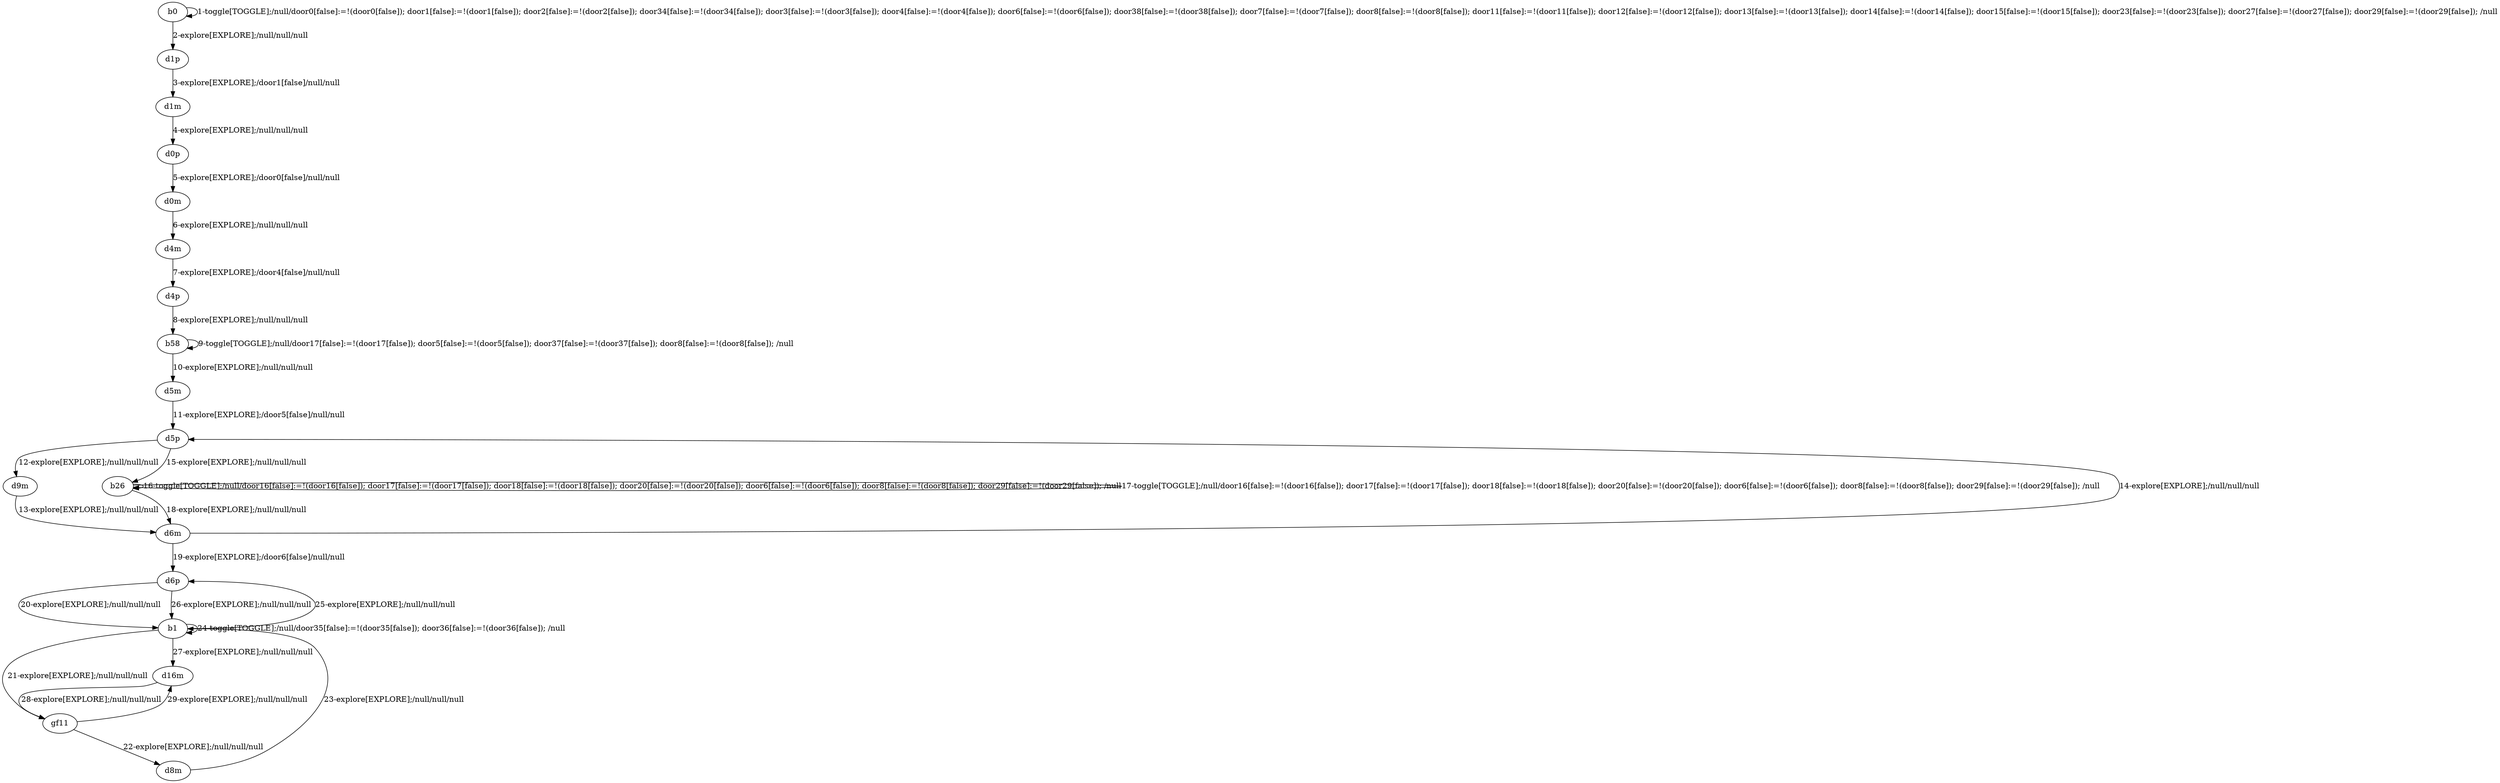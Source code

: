 # Total number of goals covered by this test: 1
# d16m --> gf11

digraph g {
"b0" -> "b0" [label = "1-toggle[TOGGLE];/null/door0[false]:=!(door0[false]); door1[false]:=!(door1[false]); door2[false]:=!(door2[false]); door34[false]:=!(door34[false]); door3[false]:=!(door3[false]); door4[false]:=!(door4[false]); door6[false]:=!(door6[false]); door38[false]:=!(door38[false]); door7[false]:=!(door7[false]); door8[false]:=!(door8[false]); door11[false]:=!(door11[false]); door12[false]:=!(door12[false]); door13[false]:=!(door13[false]); door14[false]:=!(door14[false]); door15[false]:=!(door15[false]); door23[false]:=!(door23[false]); door27[false]:=!(door27[false]); door29[false]:=!(door29[false]); /null"];
"b0" -> "d1p" [label = "2-explore[EXPLORE];/null/null/null"];
"d1p" -> "d1m" [label = "3-explore[EXPLORE];/door1[false]/null/null"];
"d1m" -> "d0p" [label = "4-explore[EXPLORE];/null/null/null"];
"d0p" -> "d0m" [label = "5-explore[EXPLORE];/door0[false]/null/null"];
"d0m" -> "d4m" [label = "6-explore[EXPLORE];/null/null/null"];
"d4m" -> "d4p" [label = "7-explore[EXPLORE];/door4[false]/null/null"];
"d4p" -> "b58" [label = "8-explore[EXPLORE];/null/null/null"];
"b58" -> "b58" [label = "9-toggle[TOGGLE];/null/door17[false]:=!(door17[false]); door5[false]:=!(door5[false]); door37[false]:=!(door37[false]); door8[false]:=!(door8[false]); /null"];
"b58" -> "d5m" [label = "10-explore[EXPLORE];/null/null/null"];
"d5m" -> "d5p" [label = "11-explore[EXPLORE];/door5[false]/null/null"];
"d5p" -> "d9m" [label = "12-explore[EXPLORE];/null/null/null"];
"d9m" -> "d6m" [label = "13-explore[EXPLORE];/null/null/null"];
"d6m" -> "d5p" [label = "14-explore[EXPLORE];/null/null/null"];
"d5p" -> "b26" [label = "15-explore[EXPLORE];/null/null/null"];
"b26" -> "b26" [label = "16-toggle[TOGGLE];/null/door16[false]:=!(door16[false]); door17[false]:=!(door17[false]); door18[false]:=!(door18[false]); door20[false]:=!(door20[false]); door6[false]:=!(door6[false]); door8[false]:=!(door8[false]); door29[false]:=!(door29[false]); /null"];
"b26" -> "b26" [label = "17-toggle[TOGGLE];/null/door16[false]:=!(door16[false]); door17[false]:=!(door17[false]); door18[false]:=!(door18[false]); door20[false]:=!(door20[false]); door6[false]:=!(door6[false]); door8[false]:=!(door8[false]); door29[false]:=!(door29[false]); /null"];
"b26" -> "d6m" [label = "18-explore[EXPLORE];/null/null/null"];
"d6m" -> "d6p" [label = "19-explore[EXPLORE];/door6[false]/null/null"];
"d6p" -> "b1" [label = "20-explore[EXPLORE];/null/null/null"];
"b1" -> "gf11" [label = "21-explore[EXPLORE];/null/null/null"];
"gf11" -> "d8m" [label = "22-explore[EXPLORE];/null/null/null"];
"d8m" -> "b1" [label = "23-explore[EXPLORE];/null/null/null"];
"b1" -> "b1" [label = "24-toggle[TOGGLE];/null/door35[false]:=!(door35[false]); door36[false]:=!(door36[false]); /null"];
"b1" -> "d6p" [label = "25-explore[EXPLORE];/null/null/null"];
"d6p" -> "b1" [label = "26-explore[EXPLORE];/null/null/null"];
"b1" -> "d16m" [label = "27-explore[EXPLORE];/null/null/null"];
"d16m" -> "gf11" [label = "28-explore[EXPLORE];/null/null/null"];
"gf11" -> "d16m" [label = "29-explore[EXPLORE];/null/null/null"];
}